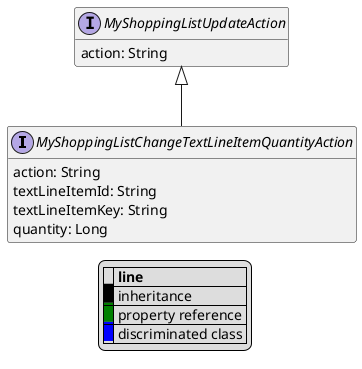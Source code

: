 @startuml

hide empty fields
hide empty methods
legend
|= |= line |
|<back:black>   </back>| inheritance |
|<back:green>   </back>| property reference |
|<back:blue>   </back>| discriminated class |
endlegend
interface MyShoppingListChangeTextLineItemQuantityAction [[MyShoppingListChangeTextLineItemQuantityAction.svg]] extends MyShoppingListUpdateAction {
    action: String
    textLineItemId: String
    textLineItemKey: String
    quantity: Long
}
interface MyShoppingListUpdateAction [[MyShoppingListUpdateAction.svg]]  {
    action: String
}





@enduml
